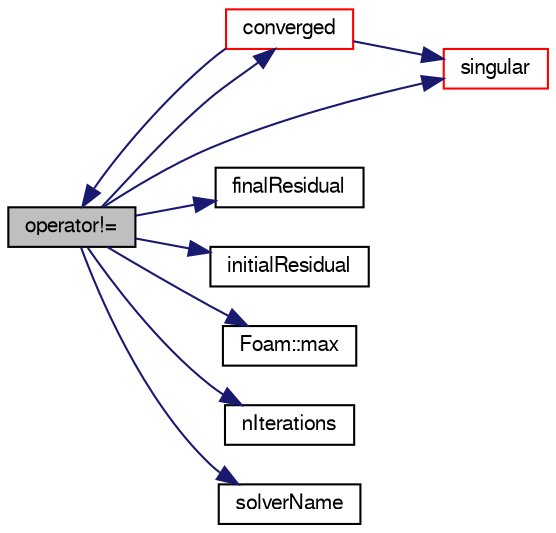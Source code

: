 digraph "operator!="
{
  bgcolor="transparent";
  edge [fontname="FreeSans",fontsize="10",labelfontname="FreeSans",labelfontsize="10"];
  node [fontname="FreeSans",fontsize="10",shape=record];
  rankdir="LR";
  Node205 [label="operator!=",height=0.2,width=0.4,color="black", fillcolor="grey75", style="filled", fontcolor="black"];
  Node205 -> Node206 [color="midnightblue",fontsize="10",style="solid",fontname="FreeSans"];
  Node206 [label="converged",height=0.2,width=0.4,color="red",URL="$a26810.html#ae221d434900cb3bb42af9998c301015f",tooltip="Has the solver converged? "];
  Node206 -> Node205 [color="midnightblue",fontsize="10",style="solid",fontname="FreeSans"];
  Node206 -> Node215 [color="midnightblue",fontsize="10",style="solid",fontname="FreeSans"];
  Node215 [label="singular",height=0.2,width=0.4,color="red",URL="$a26810.html#a823ca3ee00d695f9910f96f0fece652d",tooltip="Is the matrix singular? "];
  Node205 -> Node216 [color="midnightblue",fontsize="10",style="solid",fontname="FreeSans"];
  Node216 [label="finalResidual",height=0.2,width=0.4,color="black",URL="$a26810.html#aac1f6730c95125fda417066ca5fdb1b6",tooltip="Return final residual. "];
  Node205 -> Node217 [color="midnightblue",fontsize="10",style="solid",fontname="FreeSans"];
  Node217 [label="initialResidual",height=0.2,width=0.4,color="black",URL="$a26810.html#aa934099b8c3787257b11a24bbfc10042",tooltip="Return initial residual. "];
  Node205 -> Node218 [color="midnightblue",fontsize="10",style="solid",fontname="FreeSans"];
  Node218 [label="Foam::max",height=0.2,width=0.4,color="black",URL="$a21124.html#ac993e906cf2774ae77e666bc24e81733"];
  Node205 -> Node219 [color="midnightblue",fontsize="10",style="solid",fontname="FreeSans"];
  Node219 [label="nIterations",height=0.2,width=0.4,color="black",URL="$a26810.html#aebdd923017ce4b390cac177fb99671fe",tooltip="Return number of iterations. "];
  Node205 -> Node215 [color="midnightblue",fontsize="10",style="solid",fontname="FreeSans"];
  Node205 -> Node220 [color="midnightblue",fontsize="10",style="solid",fontname="FreeSans"];
  Node220 [label="solverName",height=0.2,width=0.4,color="black",URL="$a26810.html#a6a2047a89e3e8334a36ca083cbcad984",tooltip="Return solver name. "];
}
